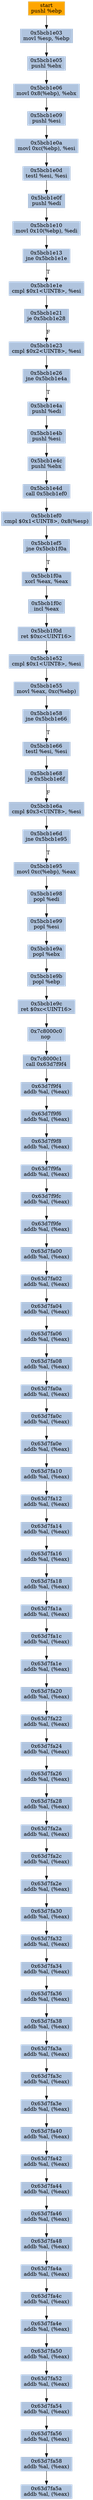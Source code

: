 digraph G {
node[shape=rectangle,style=filled,fillcolor=lightsteelblue,color=lightsteelblue]
bgcolor="transparent"
a0x5bcb1e02pushl_ebp[label="start\npushl %ebp",color="lightgrey",fillcolor="orange"];
a0x5bcb1e03movl_esp_ebp[label="0x5bcb1e03\nmovl %esp, %ebp"];
a0x5bcb1e05pushl_ebx[label="0x5bcb1e05\npushl %ebx"];
a0x5bcb1e06movl_0x8ebp__ebx[label="0x5bcb1e06\nmovl 0x8(%ebp), %ebx"];
a0x5bcb1e09pushl_esi[label="0x5bcb1e09\npushl %esi"];
a0x5bcb1e0amovl_0xcebp__esi[label="0x5bcb1e0a\nmovl 0xc(%ebp), %esi"];
a0x5bcb1e0dtestl_esi_esi[label="0x5bcb1e0d\ntestl %esi, %esi"];
a0x5bcb1e0fpushl_edi[label="0x5bcb1e0f\npushl %edi"];
a0x5bcb1e10movl_0x10ebp__edi[label="0x5bcb1e10\nmovl 0x10(%ebp), %edi"];
a0x5bcb1e13jne_0x5bcb1e1e[label="0x5bcb1e13\njne 0x5bcb1e1e"];
a0x5bcb1e1ecmpl_0x1UINT8_esi[label="0x5bcb1e1e\ncmpl $0x1<UINT8>, %esi"];
a0x5bcb1e21je_0x5bcb1e28[label="0x5bcb1e21\nje 0x5bcb1e28"];
a0x5bcb1e23cmpl_0x2UINT8_esi[label="0x5bcb1e23\ncmpl $0x2<UINT8>, %esi"];
a0x5bcb1e26jne_0x5bcb1e4a[label="0x5bcb1e26\njne 0x5bcb1e4a"];
a0x5bcb1e4apushl_edi[label="0x5bcb1e4a\npushl %edi"];
a0x5bcb1e4bpushl_esi[label="0x5bcb1e4b\npushl %esi"];
a0x5bcb1e4cpushl_ebx[label="0x5bcb1e4c\npushl %ebx"];
a0x5bcb1e4dcall_0x5bcb1ef0[label="0x5bcb1e4d\ncall 0x5bcb1ef0"];
a0x5bcb1ef0cmpl_0x1UINT8_0x8esp_[label="0x5bcb1ef0\ncmpl $0x1<UINT8>, 0x8(%esp)"];
a0x5bcb1ef5jne_0x5bcb1f0a[label="0x5bcb1ef5\njne 0x5bcb1f0a"];
a0x5bcb1f0axorl_eax_eax[label="0x5bcb1f0a\nxorl %eax, %eax"];
a0x5bcb1f0cincl_eax[label="0x5bcb1f0c\nincl %eax"];
a0x5bcb1f0dret_0xcUINT16[label="0x5bcb1f0d\nret $0xc<UINT16>"];
a0x5bcb1e52cmpl_0x1UINT8_esi[label="0x5bcb1e52\ncmpl $0x1<UINT8>, %esi"];
a0x5bcb1e55movl_eax_0xcebp_[label="0x5bcb1e55\nmovl %eax, 0xc(%ebp)"];
a0x5bcb1e58jne_0x5bcb1e66[label="0x5bcb1e58\njne 0x5bcb1e66"];
a0x5bcb1e66testl_esi_esi[label="0x5bcb1e66\ntestl %esi, %esi"];
a0x5bcb1e68je_0x5bcb1e6f[label="0x5bcb1e68\nje 0x5bcb1e6f"];
a0x5bcb1e6acmpl_0x3UINT8_esi[label="0x5bcb1e6a\ncmpl $0x3<UINT8>, %esi"];
a0x5bcb1e6djne_0x5bcb1e95[label="0x5bcb1e6d\njne 0x5bcb1e95"];
a0x5bcb1e95movl_0xcebp__eax[label="0x5bcb1e95\nmovl 0xc(%ebp), %eax"];
a0x5bcb1e98popl_edi[label="0x5bcb1e98\npopl %edi"];
a0x5bcb1e99popl_esi[label="0x5bcb1e99\npopl %esi"];
a0x5bcb1e9apopl_ebx[label="0x5bcb1e9a\npopl %ebx"];
a0x5bcb1e9bpopl_ebp[label="0x5bcb1e9b\npopl %ebp"];
a0x5bcb1e9cret_0xcUINT16[label="0x5bcb1e9c\nret $0xc<UINT16>"];
a0x7c8000c0nop_[label="0x7c8000c0\nnop "];
a0x7c8000c1call_0x63d7f9f4[label="0x7c8000c1\ncall 0x63d7f9f4"];
a0x63d7f9f4addb_al_eax_[label="0x63d7f9f4\naddb %al, (%eax)"];
a0x63d7f9f6addb_al_eax_[label="0x63d7f9f6\naddb %al, (%eax)"];
a0x63d7f9f8addb_al_eax_[label="0x63d7f9f8\naddb %al, (%eax)"];
a0x63d7f9faaddb_al_eax_[label="0x63d7f9fa\naddb %al, (%eax)"];
a0x63d7f9fcaddb_al_eax_[label="0x63d7f9fc\naddb %al, (%eax)"];
a0x63d7f9feaddb_al_eax_[label="0x63d7f9fe\naddb %al, (%eax)"];
a0x63d7fa00addb_al_eax_[label="0x63d7fa00\naddb %al, (%eax)"];
a0x63d7fa02addb_al_eax_[label="0x63d7fa02\naddb %al, (%eax)"];
a0x63d7fa04addb_al_eax_[label="0x63d7fa04\naddb %al, (%eax)"];
a0x63d7fa06addb_al_eax_[label="0x63d7fa06\naddb %al, (%eax)"];
a0x63d7fa08addb_al_eax_[label="0x63d7fa08\naddb %al, (%eax)"];
a0x63d7fa0aaddb_al_eax_[label="0x63d7fa0a\naddb %al, (%eax)"];
a0x63d7fa0caddb_al_eax_[label="0x63d7fa0c\naddb %al, (%eax)"];
a0x63d7fa0eaddb_al_eax_[label="0x63d7fa0e\naddb %al, (%eax)"];
a0x63d7fa10addb_al_eax_[label="0x63d7fa10\naddb %al, (%eax)"];
a0x63d7fa12addb_al_eax_[label="0x63d7fa12\naddb %al, (%eax)"];
a0x63d7fa14addb_al_eax_[label="0x63d7fa14\naddb %al, (%eax)"];
a0x63d7fa16addb_al_eax_[label="0x63d7fa16\naddb %al, (%eax)"];
a0x63d7fa18addb_al_eax_[label="0x63d7fa18\naddb %al, (%eax)"];
a0x63d7fa1aaddb_al_eax_[label="0x63d7fa1a\naddb %al, (%eax)"];
a0x63d7fa1caddb_al_eax_[label="0x63d7fa1c\naddb %al, (%eax)"];
a0x63d7fa1eaddb_al_eax_[label="0x63d7fa1e\naddb %al, (%eax)"];
a0x63d7fa20addb_al_eax_[label="0x63d7fa20\naddb %al, (%eax)"];
a0x63d7fa22addb_al_eax_[label="0x63d7fa22\naddb %al, (%eax)"];
a0x63d7fa24addb_al_eax_[label="0x63d7fa24\naddb %al, (%eax)"];
a0x63d7fa26addb_al_eax_[label="0x63d7fa26\naddb %al, (%eax)"];
a0x63d7fa28addb_al_eax_[label="0x63d7fa28\naddb %al, (%eax)"];
a0x63d7fa2aaddb_al_eax_[label="0x63d7fa2a\naddb %al, (%eax)"];
a0x63d7fa2caddb_al_eax_[label="0x63d7fa2c\naddb %al, (%eax)"];
a0x63d7fa2eaddb_al_eax_[label="0x63d7fa2e\naddb %al, (%eax)"];
a0x63d7fa30addb_al_eax_[label="0x63d7fa30\naddb %al, (%eax)"];
a0x63d7fa32addb_al_eax_[label="0x63d7fa32\naddb %al, (%eax)"];
a0x63d7fa34addb_al_eax_[label="0x63d7fa34\naddb %al, (%eax)"];
a0x63d7fa36addb_al_eax_[label="0x63d7fa36\naddb %al, (%eax)"];
a0x63d7fa38addb_al_eax_[label="0x63d7fa38\naddb %al, (%eax)"];
a0x63d7fa3aaddb_al_eax_[label="0x63d7fa3a\naddb %al, (%eax)"];
a0x63d7fa3caddb_al_eax_[label="0x63d7fa3c\naddb %al, (%eax)"];
a0x63d7fa3eaddb_al_eax_[label="0x63d7fa3e\naddb %al, (%eax)"];
a0x63d7fa40addb_al_eax_[label="0x63d7fa40\naddb %al, (%eax)"];
a0x63d7fa42addb_al_eax_[label="0x63d7fa42\naddb %al, (%eax)"];
a0x63d7fa44addb_al_eax_[label="0x63d7fa44\naddb %al, (%eax)"];
a0x63d7fa46addb_al_eax_[label="0x63d7fa46\naddb %al, (%eax)"];
a0x63d7fa48addb_al_eax_[label="0x63d7fa48\naddb %al, (%eax)"];
a0x63d7fa4aaddb_al_eax_[label="0x63d7fa4a\naddb %al, (%eax)"];
a0x63d7fa4caddb_al_eax_[label="0x63d7fa4c\naddb %al, (%eax)"];
a0x63d7fa4eaddb_al_eax_[label="0x63d7fa4e\naddb %al, (%eax)"];
a0x63d7fa50addb_al_eax_[label="0x63d7fa50\naddb %al, (%eax)"];
a0x63d7fa52addb_al_eax_[label="0x63d7fa52\naddb %al, (%eax)"];
a0x63d7fa54addb_al_eax_[label="0x63d7fa54\naddb %al, (%eax)"];
a0x63d7fa56addb_al_eax_[label="0x63d7fa56\naddb %al, (%eax)"];
a0x63d7fa58addb_al_eax_[label="0x63d7fa58\naddb %al, (%eax)"];
a0x63d7fa5aaddb_al_eax_[label="0x63d7fa5a\naddb %al, (%eax)"];
a0x5bcb1e02pushl_ebp -> a0x5bcb1e03movl_esp_ebp [color="#000000"];
a0x5bcb1e03movl_esp_ebp -> a0x5bcb1e05pushl_ebx [color="#000000"];
a0x5bcb1e05pushl_ebx -> a0x5bcb1e06movl_0x8ebp__ebx [color="#000000"];
a0x5bcb1e06movl_0x8ebp__ebx -> a0x5bcb1e09pushl_esi [color="#000000"];
a0x5bcb1e09pushl_esi -> a0x5bcb1e0amovl_0xcebp__esi [color="#000000"];
a0x5bcb1e0amovl_0xcebp__esi -> a0x5bcb1e0dtestl_esi_esi [color="#000000"];
a0x5bcb1e0dtestl_esi_esi -> a0x5bcb1e0fpushl_edi [color="#000000"];
a0x5bcb1e0fpushl_edi -> a0x5bcb1e10movl_0x10ebp__edi [color="#000000"];
a0x5bcb1e10movl_0x10ebp__edi -> a0x5bcb1e13jne_0x5bcb1e1e [color="#000000"];
a0x5bcb1e13jne_0x5bcb1e1e -> a0x5bcb1e1ecmpl_0x1UINT8_esi [color="#000000",label="T"];
a0x5bcb1e1ecmpl_0x1UINT8_esi -> a0x5bcb1e21je_0x5bcb1e28 [color="#000000"];
a0x5bcb1e21je_0x5bcb1e28 -> a0x5bcb1e23cmpl_0x2UINT8_esi [color="#000000",label="F"];
a0x5bcb1e23cmpl_0x2UINT8_esi -> a0x5bcb1e26jne_0x5bcb1e4a [color="#000000"];
a0x5bcb1e26jne_0x5bcb1e4a -> a0x5bcb1e4apushl_edi [color="#000000",label="T"];
a0x5bcb1e4apushl_edi -> a0x5bcb1e4bpushl_esi [color="#000000"];
a0x5bcb1e4bpushl_esi -> a0x5bcb1e4cpushl_ebx [color="#000000"];
a0x5bcb1e4cpushl_ebx -> a0x5bcb1e4dcall_0x5bcb1ef0 [color="#000000"];
a0x5bcb1e4dcall_0x5bcb1ef0 -> a0x5bcb1ef0cmpl_0x1UINT8_0x8esp_ [color="#000000"];
a0x5bcb1ef0cmpl_0x1UINT8_0x8esp_ -> a0x5bcb1ef5jne_0x5bcb1f0a [color="#000000"];
a0x5bcb1ef5jne_0x5bcb1f0a -> a0x5bcb1f0axorl_eax_eax [color="#000000",label="T"];
a0x5bcb1f0axorl_eax_eax -> a0x5bcb1f0cincl_eax [color="#000000"];
a0x5bcb1f0cincl_eax -> a0x5bcb1f0dret_0xcUINT16 [color="#000000"];
a0x5bcb1f0dret_0xcUINT16 -> a0x5bcb1e52cmpl_0x1UINT8_esi [color="#000000"];
a0x5bcb1e52cmpl_0x1UINT8_esi -> a0x5bcb1e55movl_eax_0xcebp_ [color="#000000"];
a0x5bcb1e55movl_eax_0xcebp_ -> a0x5bcb1e58jne_0x5bcb1e66 [color="#000000"];
a0x5bcb1e58jne_0x5bcb1e66 -> a0x5bcb1e66testl_esi_esi [color="#000000",label="T"];
a0x5bcb1e66testl_esi_esi -> a0x5bcb1e68je_0x5bcb1e6f [color="#000000"];
a0x5bcb1e68je_0x5bcb1e6f -> a0x5bcb1e6acmpl_0x3UINT8_esi [color="#000000",label="F"];
a0x5bcb1e6acmpl_0x3UINT8_esi -> a0x5bcb1e6djne_0x5bcb1e95 [color="#000000"];
a0x5bcb1e6djne_0x5bcb1e95 -> a0x5bcb1e95movl_0xcebp__eax [color="#000000",label="T"];
a0x5bcb1e95movl_0xcebp__eax -> a0x5bcb1e98popl_edi [color="#000000"];
a0x5bcb1e98popl_edi -> a0x5bcb1e99popl_esi [color="#000000"];
a0x5bcb1e99popl_esi -> a0x5bcb1e9apopl_ebx [color="#000000"];
a0x5bcb1e9apopl_ebx -> a0x5bcb1e9bpopl_ebp [color="#000000"];
a0x5bcb1e9bpopl_ebp -> a0x5bcb1e9cret_0xcUINT16 [color="#000000"];
a0x5bcb1e9cret_0xcUINT16 -> a0x7c8000c0nop_ [color="#000000"];
a0x7c8000c0nop_ -> a0x7c8000c1call_0x63d7f9f4 [color="#000000"];
a0x7c8000c1call_0x63d7f9f4 -> a0x63d7f9f4addb_al_eax_ [color="#000000"];
a0x63d7f9f4addb_al_eax_ -> a0x63d7f9f6addb_al_eax_ [color="#000000"];
a0x63d7f9f6addb_al_eax_ -> a0x63d7f9f8addb_al_eax_ [color="#000000"];
a0x63d7f9f8addb_al_eax_ -> a0x63d7f9faaddb_al_eax_ [color="#000000"];
a0x63d7f9faaddb_al_eax_ -> a0x63d7f9fcaddb_al_eax_ [color="#000000"];
a0x63d7f9fcaddb_al_eax_ -> a0x63d7f9feaddb_al_eax_ [color="#000000"];
a0x63d7f9feaddb_al_eax_ -> a0x63d7fa00addb_al_eax_ [color="#000000"];
a0x63d7fa00addb_al_eax_ -> a0x63d7fa02addb_al_eax_ [color="#000000"];
a0x63d7fa02addb_al_eax_ -> a0x63d7fa04addb_al_eax_ [color="#000000"];
a0x63d7fa04addb_al_eax_ -> a0x63d7fa06addb_al_eax_ [color="#000000"];
a0x63d7fa06addb_al_eax_ -> a0x63d7fa08addb_al_eax_ [color="#000000"];
a0x63d7fa08addb_al_eax_ -> a0x63d7fa0aaddb_al_eax_ [color="#000000"];
a0x63d7fa0aaddb_al_eax_ -> a0x63d7fa0caddb_al_eax_ [color="#000000"];
a0x63d7fa0caddb_al_eax_ -> a0x63d7fa0eaddb_al_eax_ [color="#000000"];
a0x63d7fa0eaddb_al_eax_ -> a0x63d7fa10addb_al_eax_ [color="#000000"];
a0x63d7fa10addb_al_eax_ -> a0x63d7fa12addb_al_eax_ [color="#000000"];
a0x63d7fa12addb_al_eax_ -> a0x63d7fa14addb_al_eax_ [color="#000000"];
a0x63d7fa14addb_al_eax_ -> a0x63d7fa16addb_al_eax_ [color="#000000"];
a0x63d7fa16addb_al_eax_ -> a0x63d7fa18addb_al_eax_ [color="#000000"];
a0x63d7fa18addb_al_eax_ -> a0x63d7fa1aaddb_al_eax_ [color="#000000"];
a0x63d7fa1aaddb_al_eax_ -> a0x63d7fa1caddb_al_eax_ [color="#000000"];
a0x63d7fa1caddb_al_eax_ -> a0x63d7fa1eaddb_al_eax_ [color="#000000"];
a0x63d7fa1eaddb_al_eax_ -> a0x63d7fa20addb_al_eax_ [color="#000000"];
a0x63d7fa20addb_al_eax_ -> a0x63d7fa22addb_al_eax_ [color="#000000"];
a0x63d7fa22addb_al_eax_ -> a0x63d7fa24addb_al_eax_ [color="#000000"];
a0x63d7fa24addb_al_eax_ -> a0x63d7fa26addb_al_eax_ [color="#000000"];
a0x63d7fa26addb_al_eax_ -> a0x63d7fa28addb_al_eax_ [color="#000000"];
a0x63d7fa28addb_al_eax_ -> a0x63d7fa2aaddb_al_eax_ [color="#000000"];
a0x63d7fa2aaddb_al_eax_ -> a0x63d7fa2caddb_al_eax_ [color="#000000"];
a0x63d7fa2caddb_al_eax_ -> a0x63d7fa2eaddb_al_eax_ [color="#000000"];
a0x63d7fa2eaddb_al_eax_ -> a0x63d7fa30addb_al_eax_ [color="#000000"];
a0x63d7fa30addb_al_eax_ -> a0x63d7fa32addb_al_eax_ [color="#000000"];
a0x63d7fa32addb_al_eax_ -> a0x63d7fa34addb_al_eax_ [color="#000000"];
a0x63d7fa34addb_al_eax_ -> a0x63d7fa36addb_al_eax_ [color="#000000"];
a0x63d7fa36addb_al_eax_ -> a0x63d7fa38addb_al_eax_ [color="#000000"];
a0x63d7fa38addb_al_eax_ -> a0x63d7fa3aaddb_al_eax_ [color="#000000"];
a0x63d7fa3aaddb_al_eax_ -> a0x63d7fa3caddb_al_eax_ [color="#000000"];
a0x63d7fa3caddb_al_eax_ -> a0x63d7fa3eaddb_al_eax_ [color="#000000"];
a0x63d7fa3eaddb_al_eax_ -> a0x63d7fa40addb_al_eax_ [color="#000000"];
a0x63d7fa40addb_al_eax_ -> a0x63d7fa42addb_al_eax_ [color="#000000"];
a0x63d7fa42addb_al_eax_ -> a0x63d7fa44addb_al_eax_ [color="#000000"];
a0x63d7fa44addb_al_eax_ -> a0x63d7fa46addb_al_eax_ [color="#000000"];
a0x63d7fa46addb_al_eax_ -> a0x63d7fa48addb_al_eax_ [color="#000000"];
a0x63d7fa48addb_al_eax_ -> a0x63d7fa4aaddb_al_eax_ [color="#000000"];
a0x63d7fa4aaddb_al_eax_ -> a0x63d7fa4caddb_al_eax_ [color="#000000"];
a0x63d7fa4caddb_al_eax_ -> a0x63d7fa4eaddb_al_eax_ [color="#000000"];
a0x63d7fa4eaddb_al_eax_ -> a0x63d7fa50addb_al_eax_ [color="#000000"];
a0x63d7fa50addb_al_eax_ -> a0x63d7fa52addb_al_eax_ [color="#000000"];
a0x63d7fa52addb_al_eax_ -> a0x63d7fa54addb_al_eax_ [color="#000000"];
a0x63d7fa54addb_al_eax_ -> a0x63d7fa56addb_al_eax_ [color="#000000"];
a0x63d7fa56addb_al_eax_ -> a0x63d7fa58addb_al_eax_ [color="#000000"];
a0x63d7fa58addb_al_eax_ -> a0x63d7fa5aaddb_al_eax_ [color="#000000"];
}
